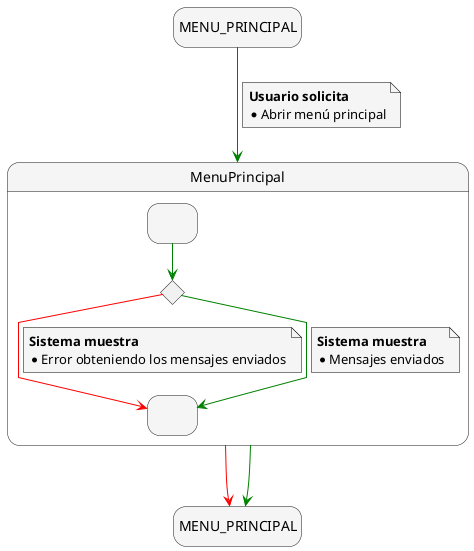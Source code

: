 @startuml detalladoAbrirMenuPrincipal
skinparam {
    NoteBackgroundColor #whiteSmoke
    ArrowColor #green
    NoteBorderColor #black
    linetype polyline
}

skinparam state {
    BackgroundColor #whiteSmoke
}

hide empty description

state startState as "MENU_PRINCIPAL"
state endState as "MENU_PRINCIPAL"


startState --> MenuPrincipal
note on link
        <b>Usuario solicita</b>
        * Abrir menú principal
    end note

state MenuPrincipal {
    state SolicitudAbrirMenu as " "
    state BuscarMensajesEnviados <<choice>>
    state MostrarMensajesEnviados as " "

    SolicitudAbrirMenu --> BuscarMensajesEnviados
    

    BuscarMensajesEnviados -[#red]-> MostrarMensajesEnviados
    note on link
        <b>Sistema muestra</b>
        * Error obteniendo los mensajes enviados
    end note

    BuscarMensajesEnviados --> MostrarMensajesEnviados
    note on link
        <b>Sistema muestra</b>
        * Mensajes enviados
    end note
}

MenuPrincipal -[#red]-> endState
MenuPrincipal --> endState

@enduml